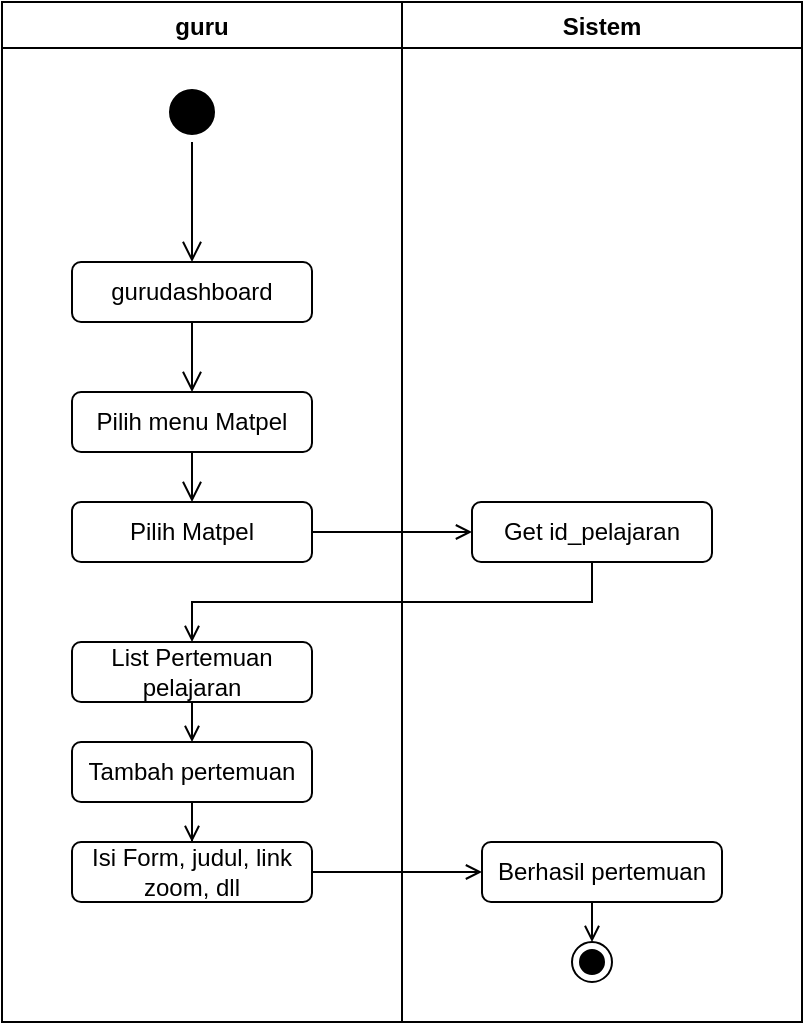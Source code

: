 <mxfile version="17.4.2" type="device"><diagram id="vzlqUUfOVCL3_G6n8Zlx" name="Page-1"><mxGraphModel dx="862" dy="553" grid="1" gridSize="10" guides="1" tooltips="1" connect="1" arrows="1" fold="1" page="1" pageScale="1" pageWidth="850" pageHeight="1100" math="0" shadow="0"><root><mxCell id="0"/><mxCell id="1" parent="0"/><mxCell id="tmY_9LxxqKgD5AS7mGuq-1" value="guru" style="swimlane;" parent="1" vertex="1"><mxGeometry x="130" y="60" width="200" height="510" as="geometry"/></mxCell><mxCell id="tmY_9LxxqKgD5AS7mGuq-2" value="" style="ellipse;html=1;shape=startState;fillColor=#000000;strokeColor=#000000;" parent="tmY_9LxxqKgD5AS7mGuq-1" vertex="1"><mxGeometry x="80" y="40" width="30" height="30" as="geometry"/></mxCell><mxCell id="tmY_9LxxqKgD5AS7mGuq-3" value="" style="edgeStyle=orthogonalEdgeStyle;html=1;verticalAlign=bottom;endArrow=open;endSize=8;strokeColor=#000000;rounded=0;" parent="tmY_9LxxqKgD5AS7mGuq-1" source="tmY_9LxxqKgD5AS7mGuq-2" edge="1"><mxGeometry relative="1" as="geometry"><mxPoint x="95" y="130" as="targetPoint"/></mxGeometry></mxCell><mxCell id="tmY_9LxxqKgD5AS7mGuq-4" value="gurudashboard" style="rounded=1;whiteSpace=wrap;html=1;strokeColor=#000000;" parent="tmY_9LxxqKgD5AS7mGuq-1" vertex="1"><mxGeometry x="35" y="130" width="120" height="30" as="geometry"/></mxCell><mxCell id="tmY_9LxxqKgD5AS7mGuq-5" value="Pilih menu Matpel" style="rounded=1;whiteSpace=wrap;html=1;strokeColor=#000000;" parent="tmY_9LxxqKgD5AS7mGuq-1" vertex="1"><mxGeometry x="35" y="195" width="120" height="30" as="geometry"/></mxCell><mxCell id="tmY_9LxxqKgD5AS7mGuq-6" value="" style="edgeStyle=orthogonalEdgeStyle;html=1;verticalAlign=bottom;endArrow=open;endSize=8;strokeColor=#000000;rounded=0;entryX=0.5;entryY=0;entryDx=0;entryDy=0;exitX=0.5;exitY=1;exitDx=0;exitDy=0;" parent="tmY_9LxxqKgD5AS7mGuq-1" source="tmY_9LxxqKgD5AS7mGuq-4" target="tmY_9LxxqKgD5AS7mGuq-5" edge="1"><mxGeometry relative="1" as="geometry"><mxPoint x="105" y="140" as="targetPoint"/><mxPoint x="105" y="80" as="sourcePoint"/></mxGeometry></mxCell><mxCell id="tmY_9LxxqKgD5AS7mGuq-8" value="Pilih Matpel" style="rounded=1;whiteSpace=wrap;html=1;strokeColor=#000000;" parent="tmY_9LxxqKgD5AS7mGuq-1" vertex="1"><mxGeometry x="35" y="250" width="120" height="30" as="geometry"/></mxCell><mxCell id="tmY_9LxxqKgD5AS7mGuq-9" value="" style="edgeStyle=orthogonalEdgeStyle;html=1;verticalAlign=bottom;endArrow=open;endSize=8;strokeColor=#000000;rounded=0;entryX=0.5;entryY=0;entryDx=0;entryDy=0;exitX=0.5;exitY=1;exitDx=0;exitDy=0;" parent="tmY_9LxxqKgD5AS7mGuq-1" source="tmY_9LxxqKgD5AS7mGuq-5" target="tmY_9LxxqKgD5AS7mGuq-8" edge="1"><mxGeometry relative="1" as="geometry"><mxPoint x="105" y="205" as="targetPoint"/><mxPoint x="100" y="230" as="sourcePoint"/></mxGeometry></mxCell><mxCell id="tmY_9LxxqKgD5AS7mGuq-12" style="edgeStyle=orthogonalEdgeStyle;rounded=0;orthogonalLoop=1;jettySize=auto;html=1;exitX=0.5;exitY=1;exitDx=0;exitDy=0;entryX=0.5;entryY=0;entryDx=0;entryDy=0;endArrow=open;endFill=0;" parent="tmY_9LxxqKgD5AS7mGuq-1" source="tmY_9LxxqKgD5AS7mGuq-13" target="tmY_9LxxqKgD5AS7mGuq-14" edge="1"><mxGeometry relative="1" as="geometry"/></mxCell><mxCell id="tmY_9LxxqKgD5AS7mGuq-13" value="List Pertemuan&lt;br&gt;pelajaran" style="rounded=1;whiteSpace=wrap;html=1;strokeColor=#000000;" parent="tmY_9LxxqKgD5AS7mGuq-1" vertex="1"><mxGeometry x="35" y="320" width="120" height="30" as="geometry"/></mxCell><mxCell id="tmY_9LxxqKgD5AS7mGuq-21" style="edgeStyle=orthogonalEdgeStyle;rounded=0;orthogonalLoop=1;jettySize=auto;html=1;exitX=0.5;exitY=1;exitDx=0;exitDy=0;endArrow=open;endFill=0;" parent="tmY_9LxxqKgD5AS7mGuq-1" source="tmY_9LxxqKgD5AS7mGuq-14" target="tmY_9LxxqKgD5AS7mGuq-20" edge="1"><mxGeometry relative="1" as="geometry"/></mxCell><mxCell id="tmY_9LxxqKgD5AS7mGuq-14" value="Tambah pertemuan" style="rounded=1;whiteSpace=wrap;html=1;strokeColor=#000000;" parent="tmY_9LxxqKgD5AS7mGuq-1" vertex="1"><mxGeometry x="35" y="370" width="120" height="30" as="geometry"/></mxCell><mxCell id="tmY_9LxxqKgD5AS7mGuq-20" value="Isi Form, judul, link zoom, dll" style="rounded=1;whiteSpace=wrap;html=1;strokeColor=#000000;" parent="tmY_9LxxqKgD5AS7mGuq-1" vertex="1"><mxGeometry x="35" y="420" width="120" height="30" as="geometry"/></mxCell><mxCell id="tmY_9LxxqKgD5AS7mGuq-15" value="Sistem" style="swimlane;" parent="1" vertex="1"><mxGeometry x="330" y="60" width="200" height="510" as="geometry"/></mxCell><mxCell id="tmY_9LxxqKgD5AS7mGuq-16" value="" style="ellipse;html=1;shape=endState;fillColor=#000000;strokeColor=#000000;" parent="tmY_9LxxqKgD5AS7mGuq-15" vertex="1"><mxGeometry x="85" y="470" width="20" height="20" as="geometry"/></mxCell><mxCell id="tmY_9LxxqKgD5AS7mGuq-17" style="edgeStyle=orthogonalEdgeStyle;rounded=0;orthogonalLoop=1;jettySize=auto;html=1;exitX=0.5;exitY=1;exitDx=0;exitDy=0;entryX=0.5;entryY=0;entryDx=0;entryDy=0;endArrow=open;endFill=0;" parent="tmY_9LxxqKgD5AS7mGuq-15" source="tmY_9LxxqKgD5AS7mGuq-18" target="tmY_9LxxqKgD5AS7mGuq-16" edge="1"><mxGeometry relative="1" as="geometry"/></mxCell><mxCell id="tmY_9LxxqKgD5AS7mGuq-18" value="Berhasil pertemuan" style="rounded=1;whiteSpace=wrap;html=1;strokeColor=#000000;" parent="tmY_9LxxqKgD5AS7mGuq-15" vertex="1"><mxGeometry x="40" y="420" width="120" height="30" as="geometry"/></mxCell><mxCell id="tmY_9LxxqKgD5AS7mGuq-11" value="Get id_pelajaran" style="rounded=1;whiteSpace=wrap;html=1;strokeColor=#000000;" parent="tmY_9LxxqKgD5AS7mGuq-15" vertex="1"><mxGeometry x="35" y="250" width="120" height="30" as="geometry"/></mxCell><mxCell id="tmY_9LxxqKgD5AS7mGuq-19" style="edgeStyle=orthogonalEdgeStyle;rounded=0;orthogonalLoop=1;jettySize=auto;html=1;exitX=1;exitY=0.5;exitDx=0;exitDy=0;entryX=0;entryY=0.5;entryDx=0;entryDy=0;endArrow=open;endFill=0;" parent="1" source="tmY_9LxxqKgD5AS7mGuq-20" target="tmY_9LxxqKgD5AS7mGuq-18" edge="1"><mxGeometry relative="1" as="geometry"/></mxCell><mxCell id="tmY_9LxxqKgD5AS7mGuq-7" style="edgeStyle=orthogonalEdgeStyle;rounded=0;orthogonalLoop=1;jettySize=auto;html=1;exitX=1;exitY=0.5;exitDx=0;exitDy=0;endArrow=open;endFill=0;" parent="1" source="tmY_9LxxqKgD5AS7mGuq-8" target="tmY_9LxxqKgD5AS7mGuq-11" edge="1"><mxGeometry relative="1" as="geometry"/></mxCell><mxCell id="tmY_9LxxqKgD5AS7mGuq-10" style="edgeStyle=orthogonalEdgeStyle;rounded=0;orthogonalLoop=1;jettySize=auto;html=1;exitX=0.5;exitY=1;exitDx=0;exitDy=0;entryX=0.5;entryY=0;entryDx=0;entryDy=0;endArrow=open;endFill=0;" parent="1" source="tmY_9LxxqKgD5AS7mGuq-11" target="tmY_9LxxqKgD5AS7mGuq-13" edge="1"><mxGeometry relative="1" as="geometry"/></mxCell></root></mxGraphModel></diagram></mxfile>